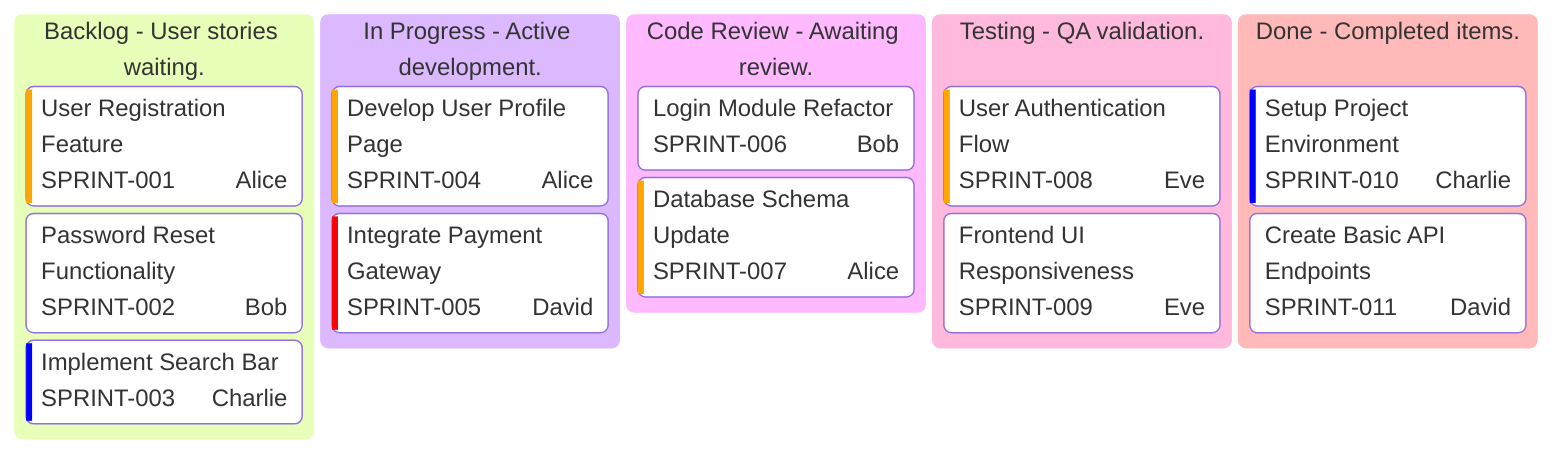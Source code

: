 kanban
    backlog[Backlog - User stories waiting.]
        task_reg[User Registration Feature]@{assigned: "Alice", ticket: "SPRINT-001", priority: "High"}
        task_pwd_reset[Password Reset Functionality]@{assigned: "Bob", ticket: "SPRINT-002", priority: "Medium"}
        task_search[Implement Search Bar]@{assigned: "Charlie", ticket: "SPRINT-003", priority: "Low"}
    in_progress[In Progress - Active development.]
        task_profile[Develop User Profile Page]@{assigned: "Alice", ticket: "SPRINT-004", priority: "High"}
        task_payment[Integrate Payment Gateway]@{assigned: "David", ticket: "SPRINT-005", priority: "Very High"}
    code_review[Code Review - Awaiting review.]
        task_login_ref[Login Module Refactor]@{assigned: "Bob", ticket: "SPRINT-006", priority: "Medium"}
        task_db_schema[Database Schema Update]@{assigned: "Alice", ticket: "SPRINT-007", priority: "High"}
    testing[Testing - QA validation.]
        task_auth_flow[User Authentication Flow]@{assigned: "Eve", ticket: "SPRINT-008", priority: "High"}
        task_ui_resp[Frontend UI Responsiveness]@{assigned: "Eve", ticket: "SPRINT-009", priority: "Medium"}
    done[Done - Completed items.]
        task_env_setup[Setup Project Environment]@{assigned: "Charlie", ticket: "SPRINT-010", priority: "Low"}
        task_api_endpoints[Create Basic API Endpoints]@{assigned: "David", ticket: "SPRINT-011", priority: "Medium"}